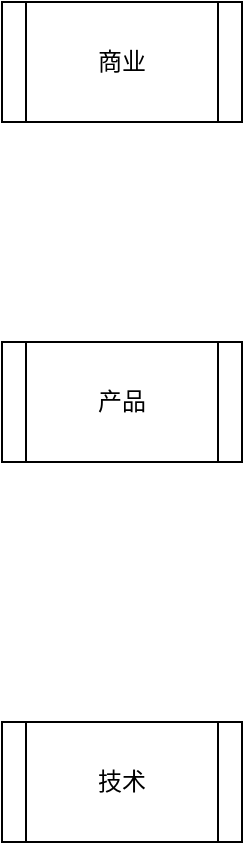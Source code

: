 <mxfile>
    <diagram id="BTOj33-FamgpAXd8rsQt" name="第 1 页">
        <mxGraphModel dx="2542" dy="707" grid="1" gridSize="10" guides="1" tooltips="1" connect="1" arrows="1" fold="1" page="1" pageScale="1" pageWidth="827" pageHeight="1169" math="0" shadow="0">
            <root>
                <mxCell id="0"/>
                <mxCell id="1" parent="0"/>
                <mxCell id="5" value="技术" style="shape=process;whiteSpace=wrap;html=1;backgroundOutline=1;" vertex="1" parent="1">
                    <mxGeometry x="20" y="450" width="120" height="60" as="geometry"/>
                </mxCell>
                <mxCell id="6" value="产品" style="shape=process;whiteSpace=wrap;html=1;backgroundOutline=1;" vertex="1" parent="1">
                    <mxGeometry x="20" y="260" width="120" height="60" as="geometry"/>
                </mxCell>
                <mxCell id="8" value="商业" style="shape=process;whiteSpace=wrap;html=1;backgroundOutline=1;" vertex="1" parent="1">
                    <mxGeometry x="20" y="90" width="120" height="60" as="geometry"/>
                </mxCell>
            </root>
        </mxGraphModel>
    </diagram>
</mxfile>